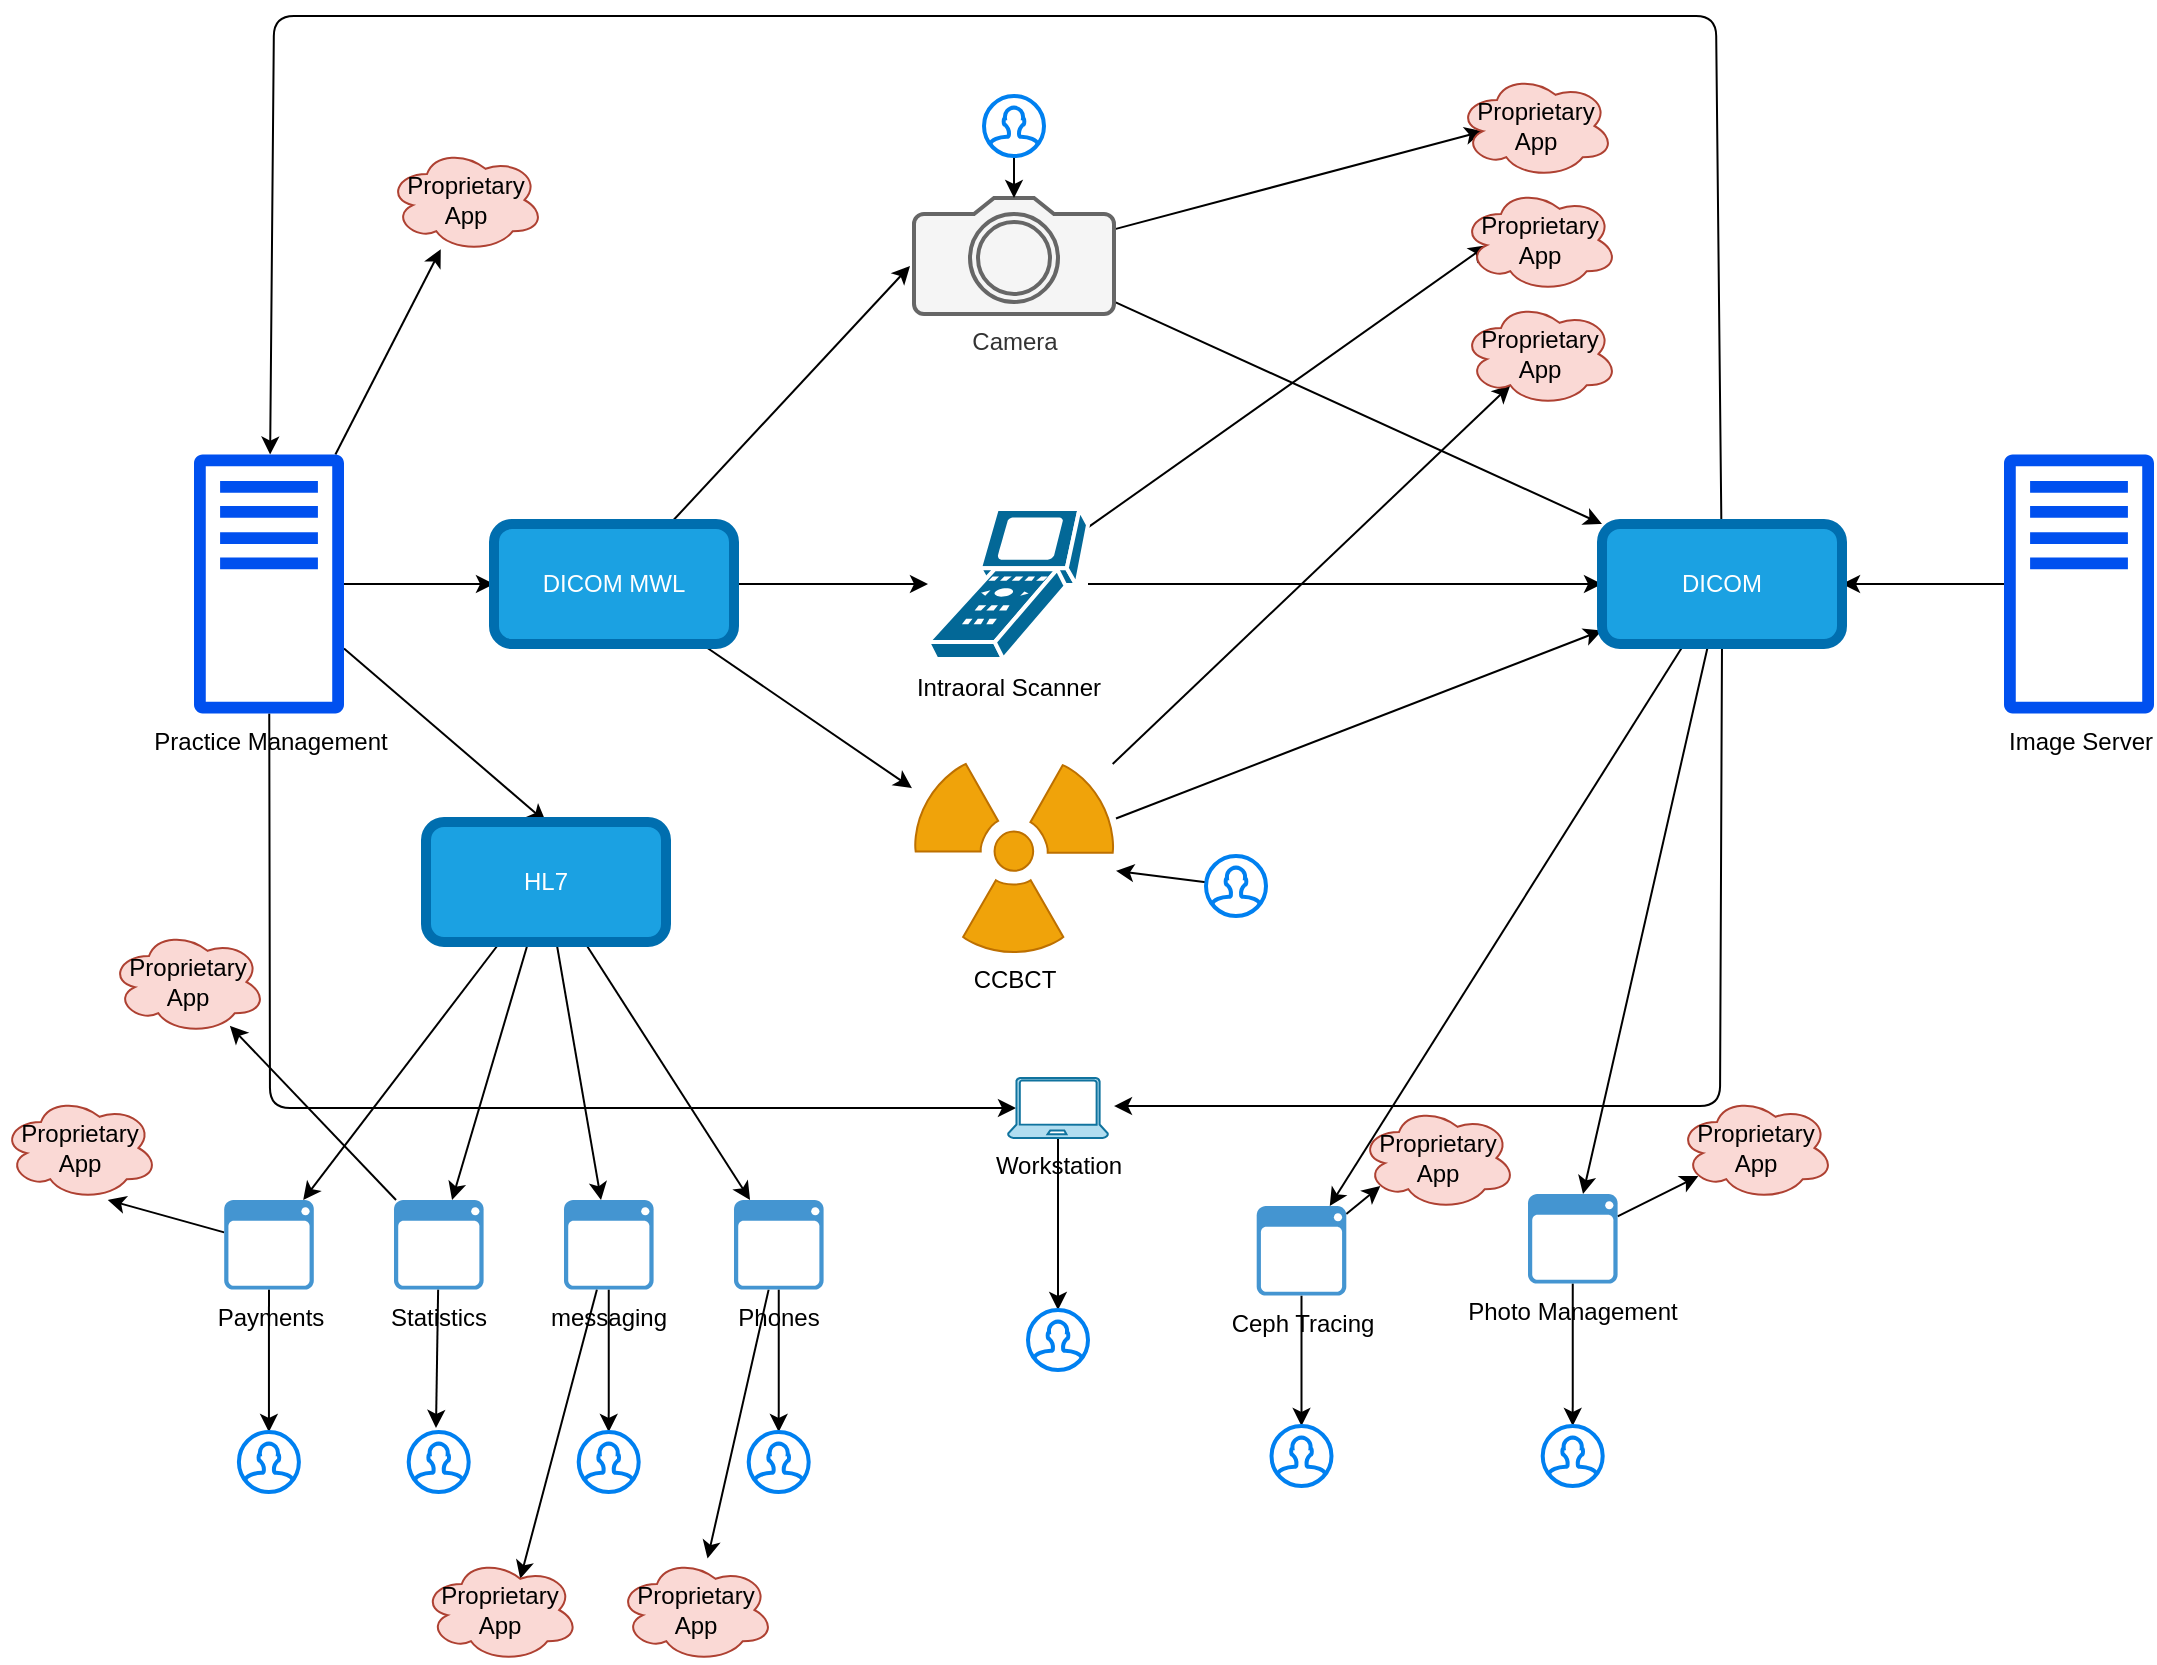 <mxfile>
    <diagram id="DVWM_8NrD0I19p7pWaK6" name="Page-1">
        <mxGraphModel dx="2424" dy="1156" grid="0" gridSize="10" guides="1" tooltips="1" connect="1" arrows="1" fold="1" page="1" pageScale="1" pageWidth="850" pageHeight="1100" background="#ffffff" math="0" shadow="0">
            <root>
                <mxCell id="0"/>
                <mxCell id="1" parent="0"/>
                <mxCell id="13" style="edgeStyle=none;html=1;strokeColor=#000000;fontColor=#000000;" parent="1" source="71" target="6" edge="1">
                    <mxGeometry relative="1" as="geometry">
                        <Array as="points">
                            <mxPoint x="787" y="13"/>
                            <mxPoint x="456" y="13"/>
                            <mxPoint x="66" y="13"/>
                        </Array>
                    </mxGeometry>
                </mxCell>
                <mxCell id="20" style="edgeStyle=none;html=1;entryX=1.06;entryY=0.467;entryDx=0;entryDy=0;entryPerimeter=0;strokeColor=#000000;fontColor=#000000;exitX=0.5;exitY=1;exitDx=0;exitDy=0;" parent="1" source="71" target="18" edge="1">
                    <mxGeometry relative="1" as="geometry">
                        <Array as="points">
                            <mxPoint x="789" y="558"/>
                        </Array>
                    </mxGeometry>
                </mxCell>
                <mxCell id="64" style="edgeStyle=none;html=1;strokeColor=#000000;fontColor=#000000;" parent="1" source="71" target="61" edge="1">
                    <mxGeometry relative="1" as="geometry"/>
                </mxCell>
                <mxCell id="70" style="edgeStyle=none;html=1;strokeColor=#000000;fontColor=#000000;" parent="1" source="71" target="67" edge="1">
                    <mxGeometry relative="1" as="geometry"/>
                </mxCell>
                <mxCell id="72" style="edgeStyle=none;html=1;entryX=1;entryY=0.5;entryDx=0;entryDy=0;strokeColor=#000000;fontColor=#000000;" parent="1" source="3" target="71" edge="1">
                    <mxGeometry relative="1" as="geometry"/>
                </mxCell>
                <mxCell id="3" value="Image Server" style="sketch=0;outlineConnect=0;fontColor=#000000;fillColor=#0050ef;strokeColor=#001DBC;dashed=0;verticalLabelPosition=bottom;verticalAlign=top;align=center;html=1;fontSize=12;fontStyle=0;aspect=fixed;pointerEvents=1;shape=mxgraph.aws4.traditional_server;" parent="1" vertex="1">
                    <mxGeometry x="931" y="232" width="75" height="130" as="geometry"/>
                </mxCell>
                <mxCell id="11" style="edgeStyle=none;html=1;strokeColor=#000000;fontColor=#000000;entryX=0;entryY=0;entryDx=0;entryDy=0;" parent="1" source="4" target="71" edge="1">
                    <mxGeometry relative="1" as="geometry"/>
                </mxCell>
                <mxCell id="36" style="edgeStyle=none;html=1;entryX=0.16;entryY=0.55;entryDx=0;entryDy=0;entryPerimeter=0;strokeColor=#000000;fontColor=#000000;" parent="1" source="4" target="35" edge="1">
                    <mxGeometry relative="1" as="geometry"/>
                </mxCell>
                <mxCell id="4" value="Camera" style="html=1;verticalLabelPosition=bottom;align=center;labelBackgroundColor=#ffffff;verticalAlign=top;strokeWidth=2;strokeColor=#666666;shadow=0;dashed=0;shape=mxgraph.ios7.icons.camera;fillColor=#f5f5f5;fontColor=#333333;" parent="1" vertex="1">
                    <mxGeometry x="386" y="104" width="100" height="58" as="geometry"/>
                </mxCell>
                <mxCell id="12" style="edgeStyle=none;html=1;strokeColor=#000000;fontColor=#000000;" parent="1" source="5" target="71" edge="1">
                    <mxGeometry relative="1" as="geometry"/>
                </mxCell>
                <mxCell id="38" style="edgeStyle=none;html=1;entryX=0.31;entryY=0.8;entryDx=0;entryDy=0;entryPerimeter=0;strokeColor=#000000;fontColor=#000000;" parent="1" source="5" target="34" edge="1">
                    <mxGeometry relative="1" as="geometry"/>
                </mxCell>
                <mxCell id="5" value="&lt;font color=&quot;#000000&quot;&gt;CCBCT&lt;/font&gt;" style="shape=mxgraph.signs.safety.radiation;html=1;pointerEvents=1;fillColor=#f0a30a;strokeColor=#BD7000;verticalLabelPosition=bottom;verticalAlign=top;align=center;fontColor=#000000;" parent="1" vertex="1">
                    <mxGeometry x="385" y="387" width="102" height="94" as="geometry"/>
                </mxCell>
                <mxCell id="10" style="edgeStyle=none;html=1;entryX=0;entryY=0.5;entryDx=0;entryDy=0;strokeColor=#000000;fontColor=#000000;" parent="1" source="6" target="7" edge="1">
                    <mxGeometry relative="1" as="geometry"/>
                </mxCell>
                <mxCell id="21" style="edgeStyle=none;html=1;entryX=0.08;entryY=0.5;entryDx=0;entryDy=0;entryPerimeter=0;strokeColor=#000000;fontColor=#000000;" parent="1" source="6" target="18" edge="1">
                    <mxGeometry relative="1" as="geometry">
                        <Array as="points">
                            <mxPoint x="64" y="559"/>
                        </Array>
                    </mxGeometry>
                </mxCell>
                <mxCell id="29" style="edgeStyle=none;html=1;entryX=0.5;entryY=0;entryDx=0;entryDy=0;strokeColor=#000000;" parent="1" source="6" target="28" edge="1">
                    <mxGeometry relative="1" as="geometry"/>
                </mxCell>
                <mxCell id="40" style="edgeStyle=none;html=1;strokeColor=#000000;fontColor=#000000;" parent="1" source="6" target="39" edge="1">
                    <mxGeometry relative="1" as="geometry"/>
                </mxCell>
                <mxCell id="6" value="Practice Management" style="sketch=0;outlineConnect=0;fillColor=#0050ef;strokeColor=#001DBC;dashed=0;verticalLabelPosition=bottom;verticalAlign=top;align=center;html=1;fontSize=12;fontStyle=0;aspect=fixed;pointerEvents=1;shape=mxgraph.aws4.traditional_server;fontColor=#000000;" parent="1" vertex="1">
                    <mxGeometry x="26" y="232" width="75" height="130" as="geometry"/>
                </mxCell>
                <mxCell id="8" style="edgeStyle=none;html=1;fontColor=#000000;strokeColor=#000000;entryX=-0.02;entryY=0.586;entryDx=0;entryDy=0;entryPerimeter=0;" parent="1" source="7" target="4" edge="1">
                    <mxGeometry relative="1" as="geometry">
                        <mxPoint x="726" y="233" as="targetPoint"/>
                    </mxGeometry>
                </mxCell>
                <mxCell id="9" style="edgeStyle=none;html=1;strokeColor=#000000;fontColor=#000000;" parent="1" source="7" target="5" edge="1">
                    <mxGeometry relative="1" as="geometry"/>
                </mxCell>
                <mxCell id="31" style="edgeStyle=none;html=1;strokeColor=#000000;fontColor=#000000;" parent="1" source="7" target="30" edge="1">
                    <mxGeometry relative="1" as="geometry"/>
                </mxCell>
                <mxCell id="7" value="DICOM MWL" style="rounded=1;whiteSpace=wrap;html=1;fontColor=#ffffff;fillColor=#1ba1e2;strokeColor=#006EAF;strokeWidth=5;" parent="1" vertex="1">
                    <mxGeometry x="176" y="267" width="120" height="60" as="geometry"/>
                </mxCell>
                <mxCell id="23" style="edgeStyle=none;html=1;strokeColor=#000000;fontColor=#000000;" parent="1" source="18" target="22" edge="1">
                    <mxGeometry relative="1" as="geometry"/>
                </mxCell>
                <mxCell id="18" value="&lt;font color=&quot;#000000&quot;&gt;Workstation&lt;/font&gt;" style="verticalLabelPosition=bottom;html=1;verticalAlign=top;align=center;shape=mxgraph.azure.laptop;pointerEvents=1;strokeWidth=1;fillColor=#b1ddf0;strokeColor=#10739e;" parent="1" vertex="1">
                    <mxGeometry x="433" y="544" width="50" height="30" as="geometry"/>
                </mxCell>
                <mxCell id="22" value="" style="html=1;verticalLabelPosition=bottom;align=center;labelBackgroundColor=#ffffff;verticalAlign=top;strokeWidth=2;strokeColor=#0080F0;shadow=0;dashed=0;shape=mxgraph.ios7.icons.user;fontColor=#000000;fillColor=none;" parent="1" vertex="1">
                    <mxGeometry x="443" y="660" width="30" height="30" as="geometry"/>
                </mxCell>
                <mxCell id="27" style="edgeStyle=none;html=1;entryX=0.5;entryY=0;entryDx=0;entryDy=0;entryPerimeter=0;strokeColor=#000000;fontColor=#000000;" parent="1" source="24" target="4" edge="1">
                    <mxGeometry relative="1" as="geometry"/>
                </mxCell>
                <mxCell id="24" value="" style="html=1;verticalLabelPosition=bottom;align=center;labelBackgroundColor=#ffffff;verticalAlign=top;strokeWidth=2;strokeColor=#0080F0;shadow=0;dashed=0;shape=mxgraph.ios7.icons.user;fontColor=#000000;fillColor=none;" parent="1" vertex="1">
                    <mxGeometry x="421" y="53" width="30" height="30" as="geometry"/>
                </mxCell>
                <mxCell id="26" style="edgeStyle=none;html=1;strokeColor=#000000;fontColor=#000000;" parent="1" source="25" target="5" edge="1">
                    <mxGeometry relative="1" as="geometry"/>
                </mxCell>
                <mxCell id="25" value="" style="html=1;verticalLabelPosition=bottom;align=center;labelBackgroundColor=#ffffff;verticalAlign=top;strokeWidth=2;strokeColor=#0080F0;shadow=0;dashed=0;shape=mxgraph.ios7.icons.user;fontColor=#000000;fillColor=none;" parent="1" vertex="1">
                    <mxGeometry x="532" y="433" width="30" height="30" as="geometry"/>
                </mxCell>
                <mxCell id="42" style="edgeStyle=none;html=1;strokeColor=#000000;fontColor=#000000;" parent="1" source="28" target="41" edge="1">
                    <mxGeometry relative="1" as="geometry"/>
                </mxCell>
                <mxCell id="44" style="edgeStyle=none;html=1;strokeColor=#000000;fontColor=#000000;" parent="1" source="28" target="43" edge="1">
                    <mxGeometry relative="1" as="geometry"/>
                </mxCell>
                <mxCell id="46" style="edgeStyle=none;html=1;strokeColor=#000000;fontColor=#000000;" parent="1" source="28" target="45" edge="1">
                    <mxGeometry relative="1" as="geometry"/>
                </mxCell>
                <mxCell id="78" style="edgeStyle=none;html=1;strokeColor=#000000;" edge="1" parent="1" source="28" target="75">
                    <mxGeometry relative="1" as="geometry"/>
                </mxCell>
                <mxCell id="28" value="HL7" style="rounded=1;whiteSpace=wrap;html=1;fontColor=#ffffff;fillColor=#1ba1e2;strokeColor=#006EAF;strokeWidth=5;" parent="1" vertex="1">
                    <mxGeometry x="142" y="416" width="120" height="60" as="geometry"/>
                </mxCell>
                <mxCell id="32" style="edgeStyle=none;html=1;strokeColor=#000000;fontColor=#000000;" parent="1" source="30" target="71" edge="1">
                    <mxGeometry relative="1" as="geometry"/>
                </mxCell>
                <mxCell id="37" style="edgeStyle=none;html=1;entryX=0.16;entryY=0.55;entryDx=0;entryDy=0;entryPerimeter=0;strokeColor=#000000;fontColor=#000000;" parent="1" source="30" target="33" edge="1">
                    <mxGeometry relative="1" as="geometry"/>
                </mxCell>
                <mxCell id="30" value="&lt;font color=&quot;#000000&quot;&gt;Intraoral Scanner&lt;/font&gt;" style="shape=mxgraph.cisco.computers_and_peripherals.scanner;html=1;pointerEvents=1;dashed=0;fillColor=#036897;strokeColor=#ffffff;strokeWidth=2;verticalLabelPosition=bottom;verticalAlign=top;align=center;outlineConnect=0;" parent="1" vertex="1">
                    <mxGeometry x="393" y="259.5" width="80" height="75" as="geometry"/>
                </mxCell>
                <mxCell id="33" value="Proprietary App" style="ellipse;shape=cloud;whiteSpace=wrap;html=1;fillColor=#fad9d5;strokeColor=#ae4132;fontColor=#000000;" parent="1" vertex="1">
                    <mxGeometry x="660" y="99" width="78" height="52" as="geometry"/>
                </mxCell>
                <mxCell id="34" value="Proprietary App" style="ellipse;shape=cloud;whiteSpace=wrap;html=1;fillColor=#fad9d5;strokeColor=#ae4132;fontColor=#000000;" parent="1" vertex="1">
                    <mxGeometry x="660" y="156" width="78" height="52" as="geometry"/>
                </mxCell>
                <mxCell id="35" value="Proprietary App" style="ellipse;shape=cloud;whiteSpace=wrap;html=1;fillColor=#fad9d5;strokeColor=#ae4132;fontColor=#000000;" parent="1" vertex="1">
                    <mxGeometry x="658" y="42" width="78" height="52" as="geometry"/>
                </mxCell>
                <mxCell id="39" value="Proprietary App" style="ellipse;shape=cloud;whiteSpace=wrap;html=1;fillColor=#fad9d5;strokeColor=#ae4132;fontColor=#000000;" parent="1" vertex="1">
                    <mxGeometry x="123" y="79" width="78" height="52" as="geometry"/>
                </mxCell>
                <mxCell id="52" style="edgeStyle=none;html=1;strokeColor=#000000;fontColor=#000000;" parent="1" source="41" target="47" edge="1">
                    <mxGeometry relative="1" as="geometry"/>
                </mxCell>
                <mxCell id="56" style="edgeStyle=none;html=1;entryX=0.678;entryY=1;entryDx=0;entryDy=0;entryPerimeter=0;strokeColor=#000000;fontColor=#000000;" parent="1" source="41" target="55" edge="1">
                    <mxGeometry relative="1" as="geometry"/>
                </mxCell>
                <mxCell id="41" value="Payments" style="shadow=0;dashed=0;html=1;strokeColor=none;fillColor=#4495D1;labelPosition=center;verticalLabelPosition=bottom;verticalAlign=top;align=center;outlineConnect=0;shape=mxgraph.veeam.interface;fontColor=#000000;" parent="1" vertex="1">
                    <mxGeometry x="41.1" y="605" width="44.8" height="44.8" as="geometry"/>
                </mxCell>
                <mxCell id="51" style="edgeStyle=none;html=1;entryX=0.455;entryY=-0.067;entryDx=0;entryDy=0;entryPerimeter=0;strokeColor=#000000;fontColor=#000000;" parent="1" source="43" target="48" edge="1">
                    <mxGeometry relative="1" as="geometry"/>
                </mxCell>
                <mxCell id="58" style="edgeStyle=none;html=1;strokeColor=#000000;fontColor=#000000;" parent="1" source="43" target="57" edge="1">
                    <mxGeometry relative="1" as="geometry"/>
                </mxCell>
                <mxCell id="43" value="Statistics" style="shadow=0;dashed=0;html=1;strokeColor=none;fillColor=#4495D1;labelPosition=center;verticalLabelPosition=bottom;verticalAlign=top;align=center;outlineConnect=0;shape=mxgraph.veeam.interface;fontColor=#000000;" parent="1" vertex="1">
                    <mxGeometry x="126.0" y="605" width="44.8" height="44.8" as="geometry"/>
                </mxCell>
                <mxCell id="50" style="edgeStyle=none;html=1;strokeColor=#000000;fontColor=#000000;" parent="1" source="45" target="49" edge="1">
                    <mxGeometry relative="1" as="geometry"/>
                </mxCell>
                <mxCell id="54" style="edgeStyle=none;html=1;entryX=0.625;entryY=0.2;entryDx=0;entryDy=0;entryPerimeter=0;strokeColor=#000000;fontColor=#000000;" parent="1" source="45" target="53" edge="1">
                    <mxGeometry relative="1" as="geometry"/>
                </mxCell>
                <mxCell id="45" value="messaging" style="shadow=0;dashed=0;html=1;strokeColor=none;fillColor=#4495D1;labelPosition=center;verticalLabelPosition=bottom;verticalAlign=top;align=center;outlineConnect=0;shape=mxgraph.veeam.interface;fontColor=#000000;" parent="1" vertex="1">
                    <mxGeometry x="211.0" y="605" width="44.8" height="44.8" as="geometry"/>
                </mxCell>
                <mxCell id="47" value="" style="html=1;verticalLabelPosition=bottom;align=center;labelBackgroundColor=#ffffff;verticalAlign=top;strokeWidth=2;strokeColor=#0080F0;shadow=0;dashed=0;shape=mxgraph.ios7.icons.user;fontColor=#000000;fillColor=none;" parent="1" vertex="1">
                    <mxGeometry x="48.45" y="721" width="30" height="30" as="geometry"/>
                </mxCell>
                <mxCell id="48" value="" style="html=1;verticalLabelPosition=bottom;align=center;labelBackgroundColor=#ffffff;verticalAlign=top;strokeWidth=2;strokeColor=#0080F0;shadow=0;dashed=0;shape=mxgraph.ios7.icons.user;fontColor=#000000;fillColor=none;" parent="1" vertex="1">
                    <mxGeometry x="133.35" y="721" width="30" height="30" as="geometry"/>
                </mxCell>
                <mxCell id="49" value="" style="html=1;verticalLabelPosition=bottom;align=center;labelBackgroundColor=#ffffff;verticalAlign=top;strokeWidth=2;strokeColor=#0080F0;shadow=0;dashed=0;shape=mxgraph.ios7.icons.user;fontColor=#000000;fillColor=none;" parent="1" vertex="1">
                    <mxGeometry x="218.35" y="721" width="30" height="30" as="geometry"/>
                </mxCell>
                <mxCell id="53" value="Proprietary App" style="ellipse;shape=cloud;whiteSpace=wrap;html=1;fillColor=#fad9d5;strokeColor=#ae4132;fontColor=#000000;" parent="1" vertex="1">
                    <mxGeometry x="140.35" y="784" width="78" height="52" as="geometry"/>
                </mxCell>
                <mxCell id="55" value="Proprietary App" style="ellipse;shape=cloud;whiteSpace=wrap;html=1;fillColor=#fad9d5;strokeColor=#ae4132;fontColor=#000000;" parent="1" vertex="1">
                    <mxGeometry x="-70" y="553" width="78" height="52" as="geometry"/>
                </mxCell>
                <mxCell id="57" value="Proprietary App" style="ellipse;shape=cloud;whiteSpace=wrap;html=1;fillColor=#fad9d5;strokeColor=#ae4132;fontColor=#000000;" parent="1" vertex="1">
                    <mxGeometry x="-16" y="470" width="78" height="52" as="geometry"/>
                </mxCell>
                <mxCell id="59" style="edgeStyle=none;html=1;strokeColor=#000000;fontColor=#000000;" parent="1" source="61" target="62" edge="1">
                    <mxGeometry relative="1" as="geometry"/>
                </mxCell>
                <mxCell id="60" style="edgeStyle=none;html=1;entryX=0.13;entryY=0.77;entryDx=0;entryDy=0;entryPerimeter=0;strokeColor=#000000;fontColor=#000000;" parent="1" source="61" target="63" edge="1">
                    <mxGeometry relative="1" as="geometry"/>
                </mxCell>
                <mxCell id="61" value="Photo Management" style="shadow=0;dashed=0;html=1;strokeColor=none;fillColor=#4495D1;labelPosition=center;verticalLabelPosition=bottom;verticalAlign=top;align=center;outlineConnect=0;shape=mxgraph.veeam.interface;fontColor=#000000;" parent="1" vertex="1">
                    <mxGeometry x="693" y="602" width="44.8" height="44.8" as="geometry"/>
                </mxCell>
                <mxCell id="62" value="" style="html=1;verticalLabelPosition=bottom;align=center;labelBackgroundColor=#ffffff;verticalAlign=top;strokeWidth=2;strokeColor=#0080F0;shadow=0;dashed=0;shape=mxgraph.ios7.icons.user;fontColor=#000000;fillColor=none;" parent="1" vertex="1">
                    <mxGeometry x="700.35" y="718" width="30" height="30" as="geometry"/>
                </mxCell>
                <mxCell id="63" value="Proprietary App" style="ellipse;shape=cloud;whiteSpace=wrap;html=1;fillColor=#fad9d5;strokeColor=#ae4132;fontColor=#000000;" parent="1" vertex="1">
                    <mxGeometry x="768" y="553" width="78" height="52" as="geometry"/>
                </mxCell>
                <mxCell id="65" style="edgeStyle=none;html=1;strokeColor=#000000;fontColor=#000000;" parent="1" source="67" target="68" edge="1">
                    <mxGeometry relative="1" as="geometry"/>
                </mxCell>
                <mxCell id="66" style="edgeStyle=none;html=1;entryX=0.13;entryY=0.77;entryDx=0;entryDy=0;entryPerimeter=0;strokeColor=#000000;fontColor=#000000;" parent="1" source="67" target="69" edge="1">
                    <mxGeometry relative="1" as="geometry"/>
                </mxCell>
                <mxCell id="67" value="Ceph Tracing" style="shadow=0;dashed=0;html=1;strokeColor=none;fillColor=#4495D1;labelPosition=center;verticalLabelPosition=bottom;verticalAlign=top;align=center;outlineConnect=0;shape=mxgraph.veeam.interface;fontColor=#000000;" parent="1" vertex="1">
                    <mxGeometry x="557.35" y="608" width="44.8" height="44.8" as="geometry"/>
                </mxCell>
                <mxCell id="68" value="" style="html=1;verticalLabelPosition=bottom;align=center;labelBackgroundColor=#ffffff;verticalAlign=top;strokeWidth=2;strokeColor=#0080F0;shadow=0;dashed=0;shape=mxgraph.ios7.icons.user;fontColor=#000000;fillColor=none;" parent="1" vertex="1">
                    <mxGeometry x="564.75" y="718" width="30" height="30" as="geometry"/>
                </mxCell>
                <mxCell id="69" value="Proprietary App" style="ellipse;shape=cloud;whiteSpace=wrap;html=1;fillColor=#fad9d5;strokeColor=#ae4132;fontColor=#000000;" parent="1" vertex="1">
                    <mxGeometry x="609" y="558" width="78" height="52" as="geometry"/>
                </mxCell>
                <mxCell id="71" value="DICOM" style="rounded=1;whiteSpace=wrap;html=1;fontColor=#ffffff;fillColor=#1ba1e2;strokeColor=#006EAF;strokeWidth=5;" parent="1" vertex="1">
                    <mxGeometry x="730" y="267" width="120" height="60" as="geometry"/>
                </mxCell>
                <mxCell id="73" style="edgeStyle=none;html=1;strokeColor=#000000;fontColor=#000000;" edge="1" source="75" target="76" parent="1">
                    <mxGeometry relative="1" as="geometry"/>
                </mxCell>
                <mxCell id="74" style="edgeStyle=none;html=1;strokeColor=#000000;fontColor=#000000;" edge="1" source="75" parent="1" target="77">
                    <mxGeometry relative="1" as="geometry">
                        <mxPoint x="350.94" y="541.04" as="targetPoint"/>
                    </mxGeometry>
                </mxCell>
                <mxCell id="75" value="Phones" style="shadow=0;dashed=0;html=1;strokeColor=none;fillColor=#4495D1;labelPosition=center;verticalLabelPosition=bottom;verticalAlign=top;align=center;outlineConnect=0;shape=mxgraph.veeam.interface;fontColor=#000000;" vertex="1" parent="1">
                    <mxGeometry x="296" y="605" width="44.8" height="44.8" as="geometry"/>
                </mxCell>
                <mxCell id="76" value="" style="html=1;verticalLabelPosition=bottom;align=center;labelBackgroundColor=#ffffff;verticalAlign=top;strokeWidth=2;strokeColor=#0080F0;shadow=0;dashed=0;shape=mxgraph.ios7.icons.user;fontColor=#000000;fillColor=none;" vertex="1" parent="1">
                    <mxGeometry x="303.35" y="721" width="30" height="30" as="geometry"/>
                </mxCell>
                <mxCell id="77" value="Proprietary App" style="ellipse;shape=cloud;whiteSpace=wrap;html=1;fillColor=#fad9d5;strokeColor=#ae4132;fontColor=#000000;" vertex="1" parent="1">
                    <mxGeometry x="238" y="784" width="78" height="52" as="geometry"/>
                </mxCell>
            </root>
        </mxGraphModel>
    </diagram>
</mxfile>